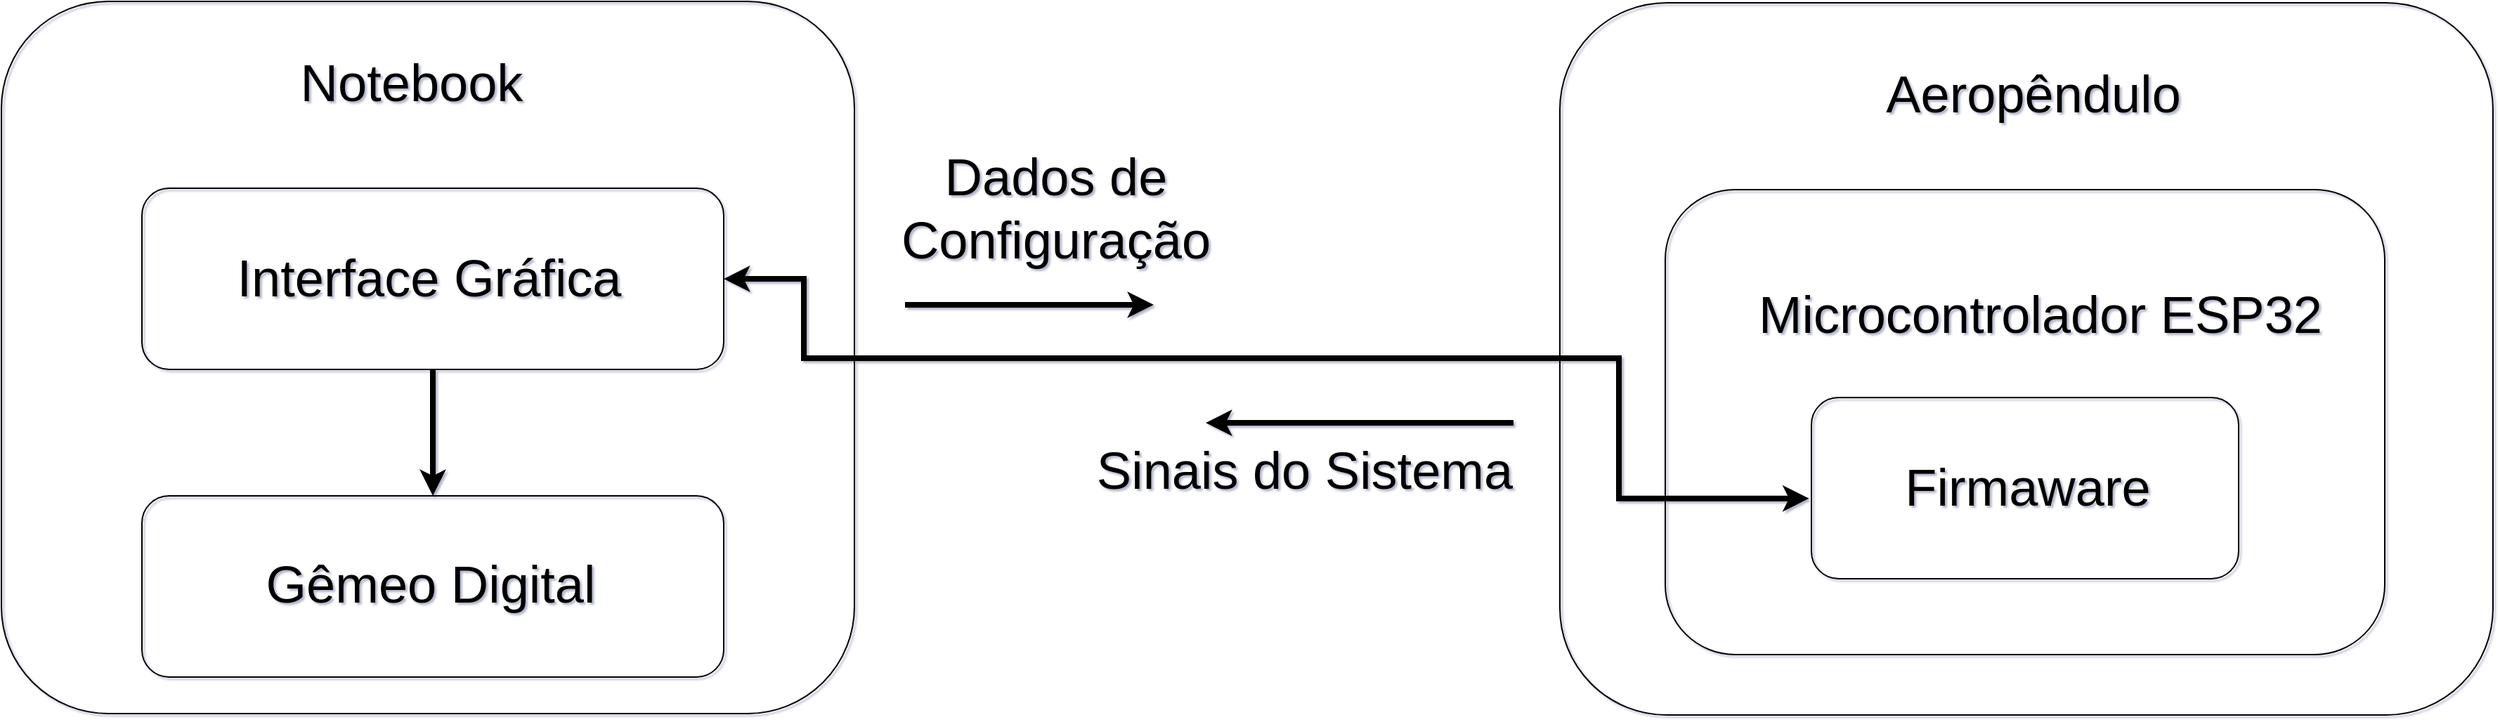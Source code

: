 <mxfile version="21.6.5" type="device">
  <diagram id="BB-P8LQBv9p690ByxCHv" name="Página-1">
    <mxGraphModel dx="2200" dy="1373" grid="1" gridSize="1" guides="0" tooltips="1" connect="1" arrows="1" fold="1" page="1" pageScale="1" pageWidth="1169" pageHeight="827" background="none" math="1" shadow="1">
      <root>
        <mxCell id="0" />
        <mxCell id="1" parent="0" />
        <mxCell id="sQG5xDFyCRSMDVJOcQBe-16" value="" style="rounded=1;whiteSpace=wrap;html=1;fillColor=none;" vertex="1" parent="1">
          <mxGeometry x="368" y="132" width="607" height="507" as="geometry" />
        </mxCell>
        <mxCell id="sQG5xDFyCRSMDVJOcQBe-28" style="edgeStyle=orthogonalEdgeStyle;rounded=0;orthogonalLoop=1;jettySize=auto;html=1;entryX=0.5;entryY=0;entryDx=0;entryDy=0;strokeWidth=4;" edge="1" parent="1" source="sQG5xDFyCRSMDVJOcQBe-25" target="sQG5xDFyCRSMDVJOcQBe-12">
          <mxGeometry relative="1" as="geometry" />
        </mxCell>
        <mxCell id="sQG5xDFyCRSMDVJOcQBe-25" value="" style="rounded=1;whiteSpace=wrap;html=1;fillColor=none;" vertex="1" parent="1">
          <mxGeometry x="468" y="265" width="414" height="129" as="geometry" />
        </mxCell>
        <mxCell id="sQG5xDFyCRSMDVJOcQBe-1" value="" style="rounded=1;whiteSpace=wrap;html=1;fillColor=none;" vertex="1" parent="1">
          <mxGeometry x="1552" y="266" width="512" height="331" as="geometry" />
        </mxCell>
        <mxCell id="sQG5xDFyCRSMDVJOcQBe-3" value="" style="rounded=1;whiteSpace=wrap;html=1;fillColor=none;" vertex="1" parent="1">
          <mxGeometry x="1656" y="414" width="304" height="129" as="geometry" />
        </mxCell>
        <mxCell id="sQG5xDFyCRSMDVJOcQBe-4" value="Firmaware" style="text;html=1;strokeColor=none;fillColor=none;align=center;verticalAlign=middle;whiteSpace=wrap;rounded=0;fontSize=37;" vertex="1" parent="1">
          <mxGeometry x="1680" y="439" width="260" height="79" as="geometry" />
        </mxCell>
        <mxCell id="sQG5xDFyCRSMDVJOcQBe-5" value="" style="rounded=1;whiteSpace=wrap;html=1;fillColor=none;" vertex="1" parent="1">
          <mxGeometry x="1477" y="133" width="664" height="507" as="geometry" />
        </mxCell>
        <mxCell id="sQG5xDFyCRSMDVJOcQBe-6" value="Microcontrolador ESP32" style="text;html=1;strokeColor=none;fillColor=none;align=center;verticalAlign=middle;whiteSpace=wrap;rounded=0;fontSize=37;" vertex="1" parent="1">
          <mxGeometry x="1593" y="316" width="452" height="79" as="geometry" />
        </mxCell>
        <mxCell id="sQG5xDFyCRSMDVJOcQBe-7" value="Aeropêndulo" style="text;html=1;strokeColor=none;fillColor=none;align=center;verticalAlign=middle;whiteSpace=wrap;rounded=0;fontSize=37;" vertex="1" parent="1">
          <mxGeometry x="1588" y="159" width="452" height="79" as="geometry" />
        </mxCell>
        <mxCell id="sQG5xDFyCRSMDVJOcQBe-11" value="Interface Gráfica" style="text;html=1;strokeColor=none;fillColor=none;align=center;verticalAlign=middle;whiteSpace=wrap;rounded=0;fontSize=37;" vertex="1" parent="1">
          <mxGeometry x="481" y="290" width="383" height="79" as="geometry" />
        </mxCell>
        <mxCell id="sQG5xDFyCRSMDVJOcQBe-12" value="" style="rounded=1;whiteSpace=wrap;html=1;fillColor=none;" vertex="1" parent="1">
          <mxGeometry x="468" y="484" width="414" height="129" as="geometry" />
        </mxCell>
        <mxCell id="sQG5xDFyCRSMDVJOcQBe-13" value="Gêmeo Digital" style="text;html=1;strokeColor=none;fillColor=none;align=center;verticalAlign=middle;whiteSpace=wrap;rounded=0;fontSize=37;" vertex="1" parent="1">
          <mxGeometry x="506" y="508" width="335" height="79" as="geometry" />
        </mxCell>
        <mxCell id="sQG5xDFyCRSMDVJOcQBe-20" style="edgeStyle=orthogonalEdgeStyle;rounded=0;orthogonalLoop=1;jettySize=auto;html=1;strokeWidth=4;startArrow=classic;startFill=1;endArrow=classic;endFill=1;exitX=1;exitY=0.5;exitDx=0;exitDy=0;entryX=0.267;entryY=0.696;entryDx=0;entryDy=0;entryPerimeter=0;" edge="1" parent="1" source="sQG5xDFyCRSMDVJOcQBe-25" target="sQG5xDFyCRSMDVJOcQBe-5">
          <mxGeometry relative="1" as="geometry">
            <Array as="points">
              <mxPoint x="939" y="330" />
              <mxPoint x="939" y="386" />
              <mxPoint x="1519" y="386" />
              <mxPoint x="1519" y="486" />
            </Array>
          </mxGeometry>
        </mxCell>
        <mxCell id="sQG5xDFyCRSMDVJOcQBe-17" value="Notebook" style="text;html=1;strokeColor=none;fillColor=none;align=center;verticalAlign=middle;whiteSpace=wrap;rounded=0;fontSize=37;" vertex="1" parent="1">
          <mxGeometry x="434" y="151" width="452" height="79" as="geometry" />
        </mxCell>
        <mxCell id="sQG5xDFyCRSMDVJOcQBe-21" value="" style="endArrow=classic;html=1;rounded=0;strokeWidth=4;" edge="1" parent="1">
          <mxGeometry width="50" height="50" relative="1" as="geometry">
            <mxPoint x="1011" y="348" as="sourcePoint" />
            <mxPoint x="1188" y="348" as="targetPoint" />
          </mxGeometry>
        </mxCell>
        <mxCell id="sQG5xDFyCRSMDVJOcQBe-22" value="" style="endArrow=none;html=1;rounded=0;strokeWidth=4;startArrow=classic;startFill=1;endFill=0;" edge="1" parent="1">
          <mxGeometry width="50" height="50" relative="1" as="geometry">
            <mxPoint x="1225" y="432" as="sourcePoint" />
            <mxPoint x="1444" y="432" as="targetPoint" />
          </mxGeometry>
        </mxCell>
        <mxCell id="sQG5xDFyCRSMDVJOcQBe-23" value="Dados de &lt;br&gt;Configuração" style="text;html=1;strokeColor=none;fillColor=none;align=center;verticalAlign=middle;whiteSpace=wrap;rounded=0;fontSize=37;" vertex="1" parent="1">
          <mxGeometry x="966" y="240" width="305" height="79" as="geometry" />
        </mxCell>
        <mxCell id="sQG5xDFyCRSMDVJOcQBe-24" value="Sinais do Sistema" style="text;html=1;strokeColor=none;fillColor=none;align=center;verticalAlign=middle;whiteSpace=wrap;rounded=0;fontSize=37;" vertex="1" parent="1">
          <mxGeometry x="1143" y="427" width="305" height="79" as="geometry" />
        </mxCell>
      </root>
    </mxGraphModel>
  </diagram>
</mxfile>
